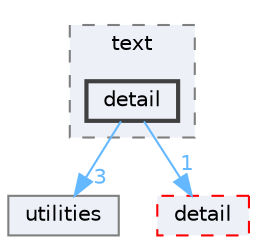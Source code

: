 digraph "D:/gitLibrary/cudf/cpp/include/cudf/io/text/detail"
{
 // LATEX_PDF_SIZE
  bgcolor="transparent";
  edge [fontname=Helvetica,fontsize=10,labelfontname=Helvetica,labelfontsize=10];
  node [fontname=Helvetica,fontsize=10,shape=box,height=0.2,width=0.4];
  compound=true
  subgraph clusterdir_3702ac16d4dc63c2bfeccc5334b1b453 {
    graph [ bgcolor="#edf0f7", pencolor="grey50", label="text", fontname=Helvetica,fontsize=10 style="filled,dashed", URL="dir_3702ac16d4dc63c2bfeccc5334b1b453.html",tooltip=""]
  dir_0c5653e95863ffd3a24db0fa8201a268 [label="detail", fillcolor="#edf0f7", color="grey25", style="filled,bold", URL="dir_0c5653e95863ffd3a24db0fa8201a268.html",tooltip=""];
  }
  dir_8262fc92296c7dd0bcaa745c9549f750 [label="utilities", fillcolor="#edf0f7", color="grey50", style="filled", URL="dir_8262fc92296c7dd0bcaa745c9549f750.html",tooltip=""];
  dir_a82d85c89be6cfc9cc0f5c38ca1aa1ac [label="detail", fillcolor="#edf0f7", color="red", style="filled,dashed", URL="dir_a82d85c89be6cfc9cc0f5c38ca1aa1ac.html",tooltip=""];
  dir_0c5653e95863ffd3a24db0fa8201a268->dir_8262fc92296c7dd0bcaa745c9549f750 [headlabel="3", labeldistance=1.5 headhref="dir_000013_000038.html" color="steelblue1" fontcolor="steelblue1"];
  dir_0c5653e95863ffd3a24db0fa8201a268->dir_a82d85c89be6cfc9cc0f5c38ca1aa1ac [headlabel="1", labeldistance=1.5 headhref="dir_000013_000010.html" color="steelblue1" fontcolor="steelblue1"];
}
